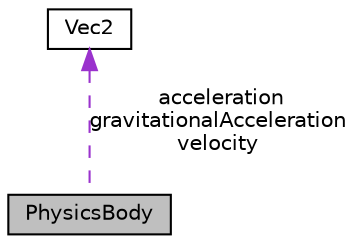digraph "PhysicsBody"
{
 // LATEX_PDF_SIZE
  edge [fontname="Helvetica",fontsize="10",labelfontname="Helvetica",labelfontsize="10"];
  node [fontname="Helvetica",fontsize="10",shape=record];
  Node1 [label="PhysicsBody",height=0.2,width=0.4,color="black", fillcolor="grey75", style="filled", fontcolor="black",tooltip=" "];
  Node2 -> Node1 [dir="back",color="darkorchid3",fontsize="10",style="dashed",label=" acceleration\ngravitationalAcceleration\nvelocity" ,fontname="Helvetica"];
  Node2 [label="Vec2",height=0.2,width=0.4,color="black", fillcolor="white", style="filled",URL="$struct_vec2.html",tooltip=" "];
}

